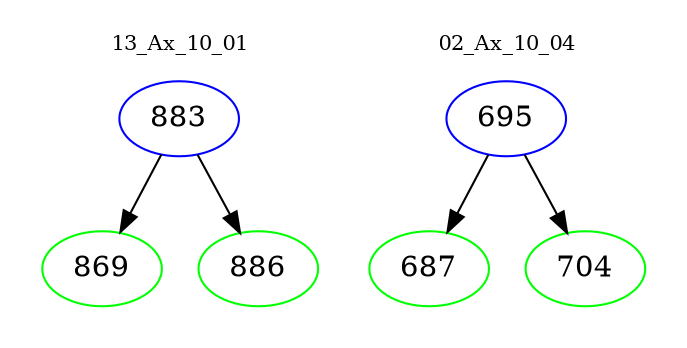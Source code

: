 digraph{
subgraph cluster_0 {
color = white
label = "13_Ax_10_01";
fontsize=10;
T0_883 [label="883", color="blue"]
T0_883 -> T0_869 [color="black"]
T0_869 [label="869", color="green"]
T0_883 -> T0_886 [color="black"]
T0_886 [label="886", color="green"]
}
subgraph cluster_1 {
color = white
label = "02_Ax_10_04";
fontsize=10;
T1_695 [label="695", color="blue"]
T1_695 -> T1_687 [color="black"]
T1_687 [label="687", color="green"]
T1_695 -> T1_704 [color="black"]
T1_704 [label="704", color="green"]
}
}
